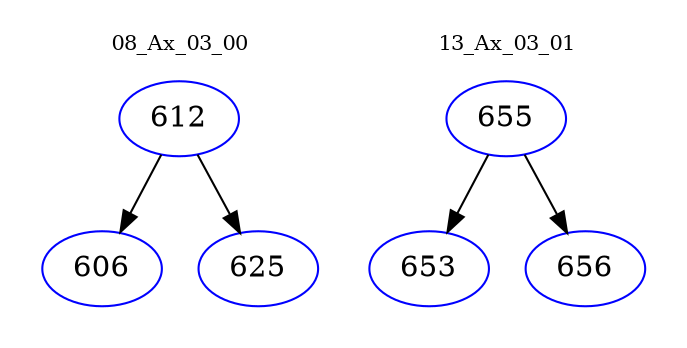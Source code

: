 digraph{
subgraph cluster_0 {
color = white
label = "08_Ax_03_00";
fontsize=10;
T0_612 [label="612", color="blue"]
T0_612 -> T0_606 [color="black"]
T0_606 [label="606", color="blue"]
T0_612 -> T0_625 [color="black"]
T0_625 [label="625", color="blue"]
}
subgraph cluster_1 {
color = white
label = "13_Ax_03_01";
fontsize=10;
T1_655 [label="655", color="blue"]
T1_655 -> T1_653 [color="black"]
T1_653 [label="653", color="blue"]
T1_655 -> T1_656 [color="black"]
T1_656 [label="656", color="blue"]
}
}
